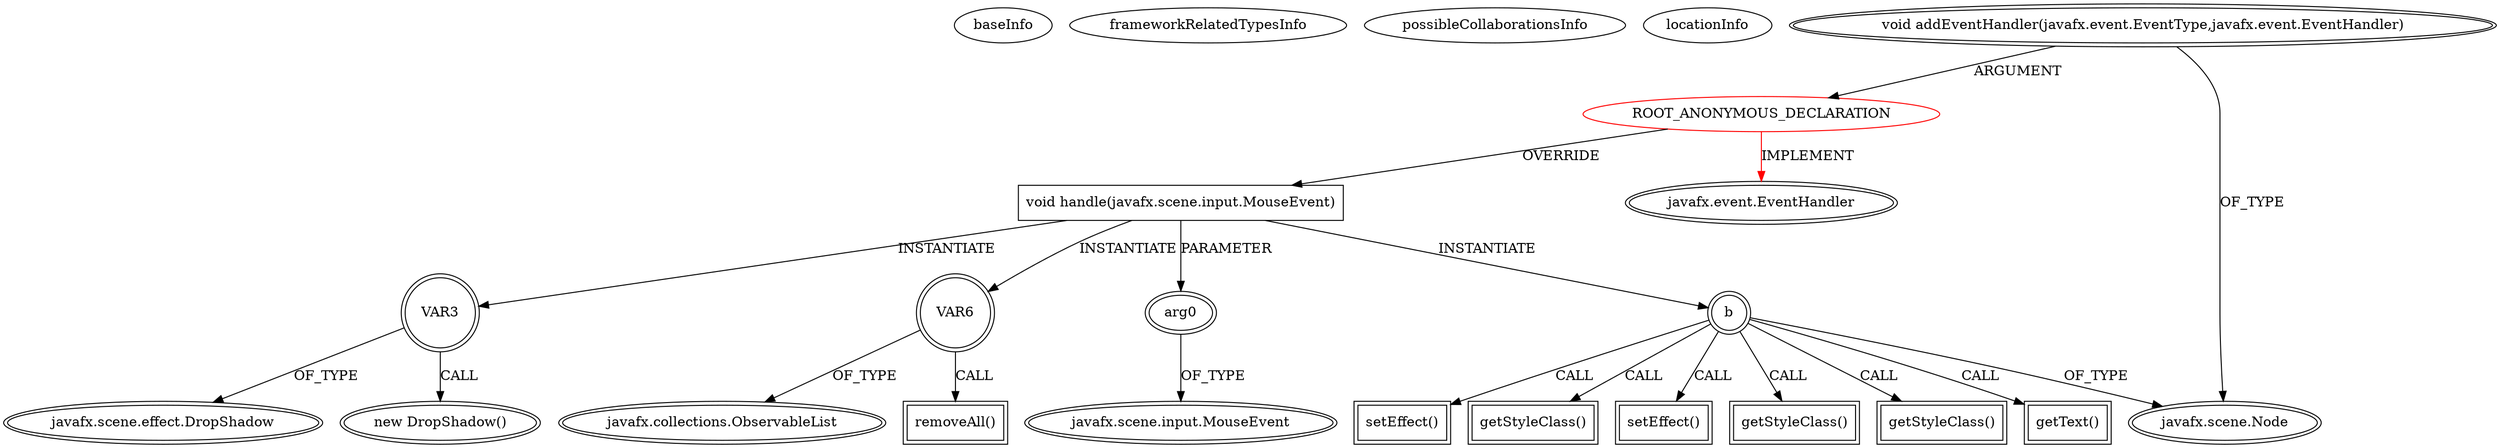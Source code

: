 digraph {
baseInfo[graphId=1602,category="extension_graph",isAnonymous=true,possibleRelation=false]
frameworkRelatedTypesInfo[0="javafx.event.EventHandler"]
possibleCollaborationsInfo[]
locationInfo[projectName="Wh0l3-Lotto",filePath="/Wh0l3-Lotto/Lotto-master/src/application/Controller.java",contextSignature="void setGridPaneStarNumbers()",graphId="1602"]
0[label="ROOT_ANONYMOUS_DECLARATION",vertexType="ROOT_ANONYMOUS_DECLARATION",isFrameworkType=false,color=red]
1[label="javafx.event.EventHandler",vertexType="FRAMEWORK_INTERFACE_TYPE",isFrameworkType=true,peripheries=2]
2[label="void addEventHandler(javafx.event.EventType,javafx.event.EventHandler)",vertexType="OUTSIDE_CALL",isFrameworkType=true,peripheries=2]
3[label="javafx.scene.Node",vertexType="FRAMEWORK_CLASS_TYPE",isFrameworkType=true,peripheries=2]
4[label="void handle(javafx.scene.input.MouseEvent)",vertexType="OVERRIDING_METHOD_DECLARATION",isFrameworkType=false,shape=box]
5[label="arg0",vertexType="PARAMETER_DECLARATION",isFrameworkType=true,peripheries=2]
6[label="javafx.scene.input.MouseEvent",vertexType="FRAMEWORK_CLASS_TYPE",isFrameworkType=true,peripheries=2]
7[label="b",vertexType="VARIABLE_EXPRESION",isFrameworkType=true,peripheries=2,shape=circle]
8[label="getStyleClass()",vertexType="INSIDE_CALL",isFrameworkType=true,peripheries=2,shape=box]
11[label="getText()",vertexType="INSIDE_CALL",isFrameworkType=true,peripheries=2,shape=box]
13[label="setEffect()",vertexType="INSIDE_CALL",isFrameworkType=true,peripheries=2,shape=box]
15[label="VAR3",vertexType="VARIABLE_EXPRESION",isFrameworkType=true,peripheries=2,shape=circle]
16[label="javafx.scene.effect.DropShadow",vertexType="FRAMEWORK_CLASS_TYPE",isFrameworkType=true,peripheries=2]
14[label="new DropShadow()",vertexType="CONSTRUCTOR_CALL",isFrameworkType=true,peripheries=2]
18[label="getStyleClass()",vertexType="INSIDE_CALL",isFrameworkType=true,peripheries=2,shape=box]
20[label="setEffect()",vertexType="INSIDE_CALL",isFrameworkType=true,peripheries=2,shape=box]
21[label="VAR6",vertexType="VARIABLE_EXPRESION",isFrameworkType=true,peripheries=2,shape=circle]
23[label="javafx.collections.ObservableList",vertexType="FRAMEWORK_INTERFACE_TYPE",isFrameworkType=true,peripheries=2]
22[label="removeAll()",vertexType="INSIDE_CALL",isFrameworkType=true,peripheries=2,shape=box]
25[label="getStyleClass()",vertexType="INSIDE_CALL",isFrameworkType=true,peripheries=2,shape=box]
0->1[label="IMPLEMENT",color=red]
2->0[label="ARGUMENT"]
2->3[label="OF_TYPE"]
0->4[label="OVERRIDE"]
5->6[label="OF_TYPE"]
4->5[label="PARAMETER"]
4->7[label="INSTANTIATE"]
7->3[label="OF_TYPE"]
7->8[label="CALL"]
7->11[label="CALL"]
7->13[label="CALL"]
4->15[label="INSTANTIATE"]
15->16[label="OF_TYPE"]
15->14[label="CALL"]
7->18[label="CALL"]
7->20[label="CALL"]
4->21[label="INSTANTIATE"]
21->23[label="OF_TYPE"]
21->22[label="CALL"]
7->25[label="CALL"]
}
